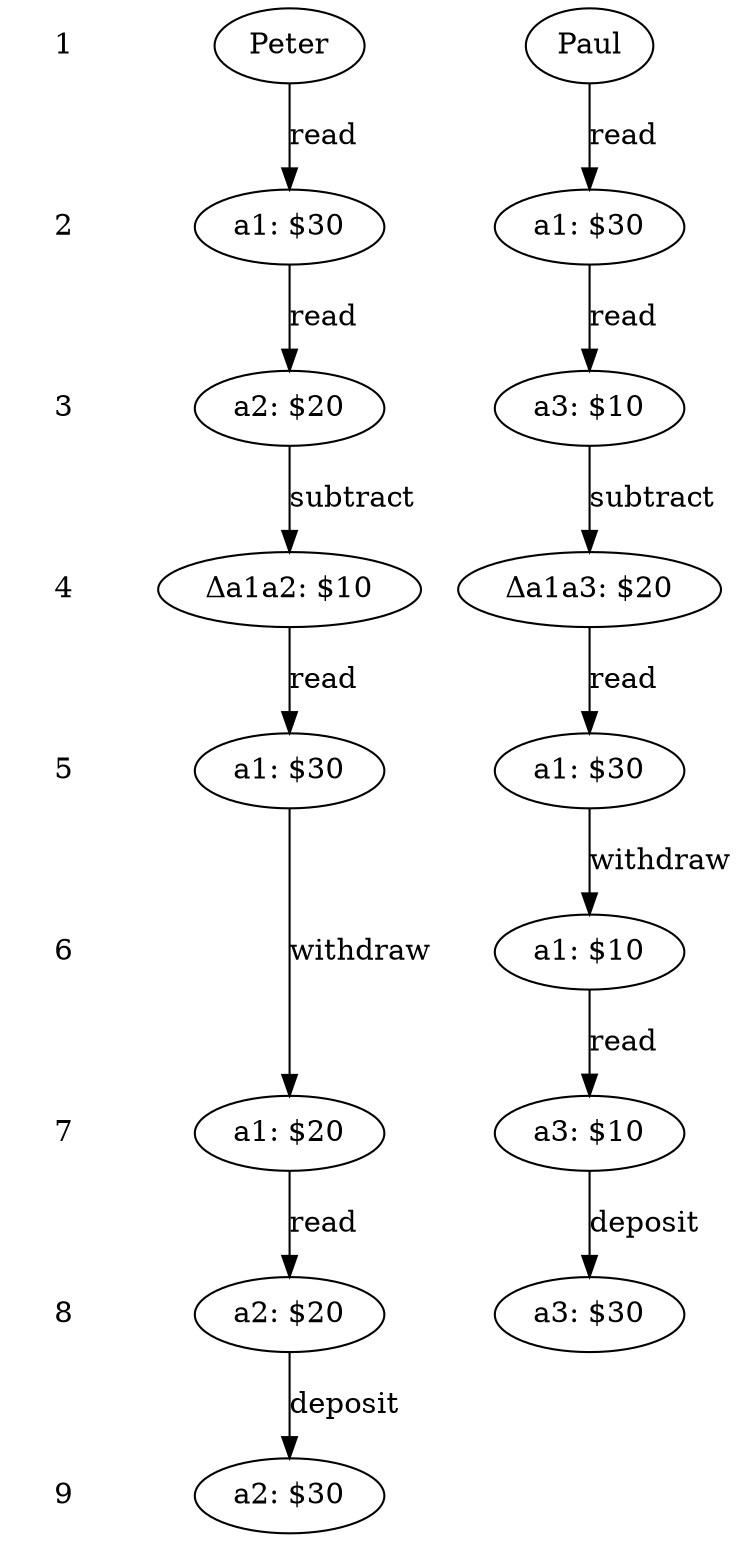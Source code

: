 #!/usr/bin/env dot
digraph sum_violation {
        { node[shape=plaintext] 1 2 3 4 5 6 7 8 9}
        {
                peter[label=Peter]
                peter_ra1a[label="a1: $30"]
                peter_ra2a[label="a2: $20"]
                peter_da1a2[label="&Delta;a1a2: $10"]
                peter_ra1b[label="a1: $30"]
                peter_wa1[label="a1: $20"]
                peter_ra2b[label="a2: $20"]
                peter_da2[label="a2: $30"]
        }
        {
                paul[label=Paul]
                paul_ra1a[label="a1: $30"]
                paul_ra3a[label="a3: $10"]
                paul_da1a3[label="&Delta;a1a3: $20"]
                paul_ra1b[label="a1: $30"]
                paul_wa1[label="a1: $10"]
                paul_ra3b[label="a3: $10"]
                paul_da3[label="a3: $30"]
        }
        { rank=same 1 peter paul }
        { rank=same 2 peter_ra1a paul_ra1a }
        { rank=same 3 peter_ra2a paul_ra3a }
        { rank=same 4 peter_da1a2 paul_da1a3 }
        { rank=same 5 peter_ra1b paul_ra1b }
        { rank=same 6 paul_wa1 }
        { rank=same 7 peter_wa1 }
        1 -> 2 -> 3 -> 4 -> 5 -> 6 -> 7 -> 8 -> 9[style=invis]
        peter -> peter_ra1a [label="read"]
        peter_ra1a -> peter_ra2a [label="read"]
        peter_ra2a -> peter_da1a2 [label="subtract"]
        peter_da1a2 -> peter_ra1b [label="read"]
        peter_ra1b -> peter_wa1 [label="withdraw"]
        peter_wa1 -> peter_ra2b [label="read"]
        peter_ra2b -> peter_da2 [label="deposit"]
        paul -> paul_ra1a [label="read"]
        paul_ra1a -> paul_ra3a [label="read"]
        paul_ra3a -> paul_da1a3 [label="subtract"]
        paul_da1a3 -> paul_ra1b [label="read"]
        paul_ra1b -> paul_wa1 [label="withdraw"]
        paul_wa1 -> paul_ra3b [label="read"]
        paul_ra3b -> paul_da3 [label="deposit"]
}

